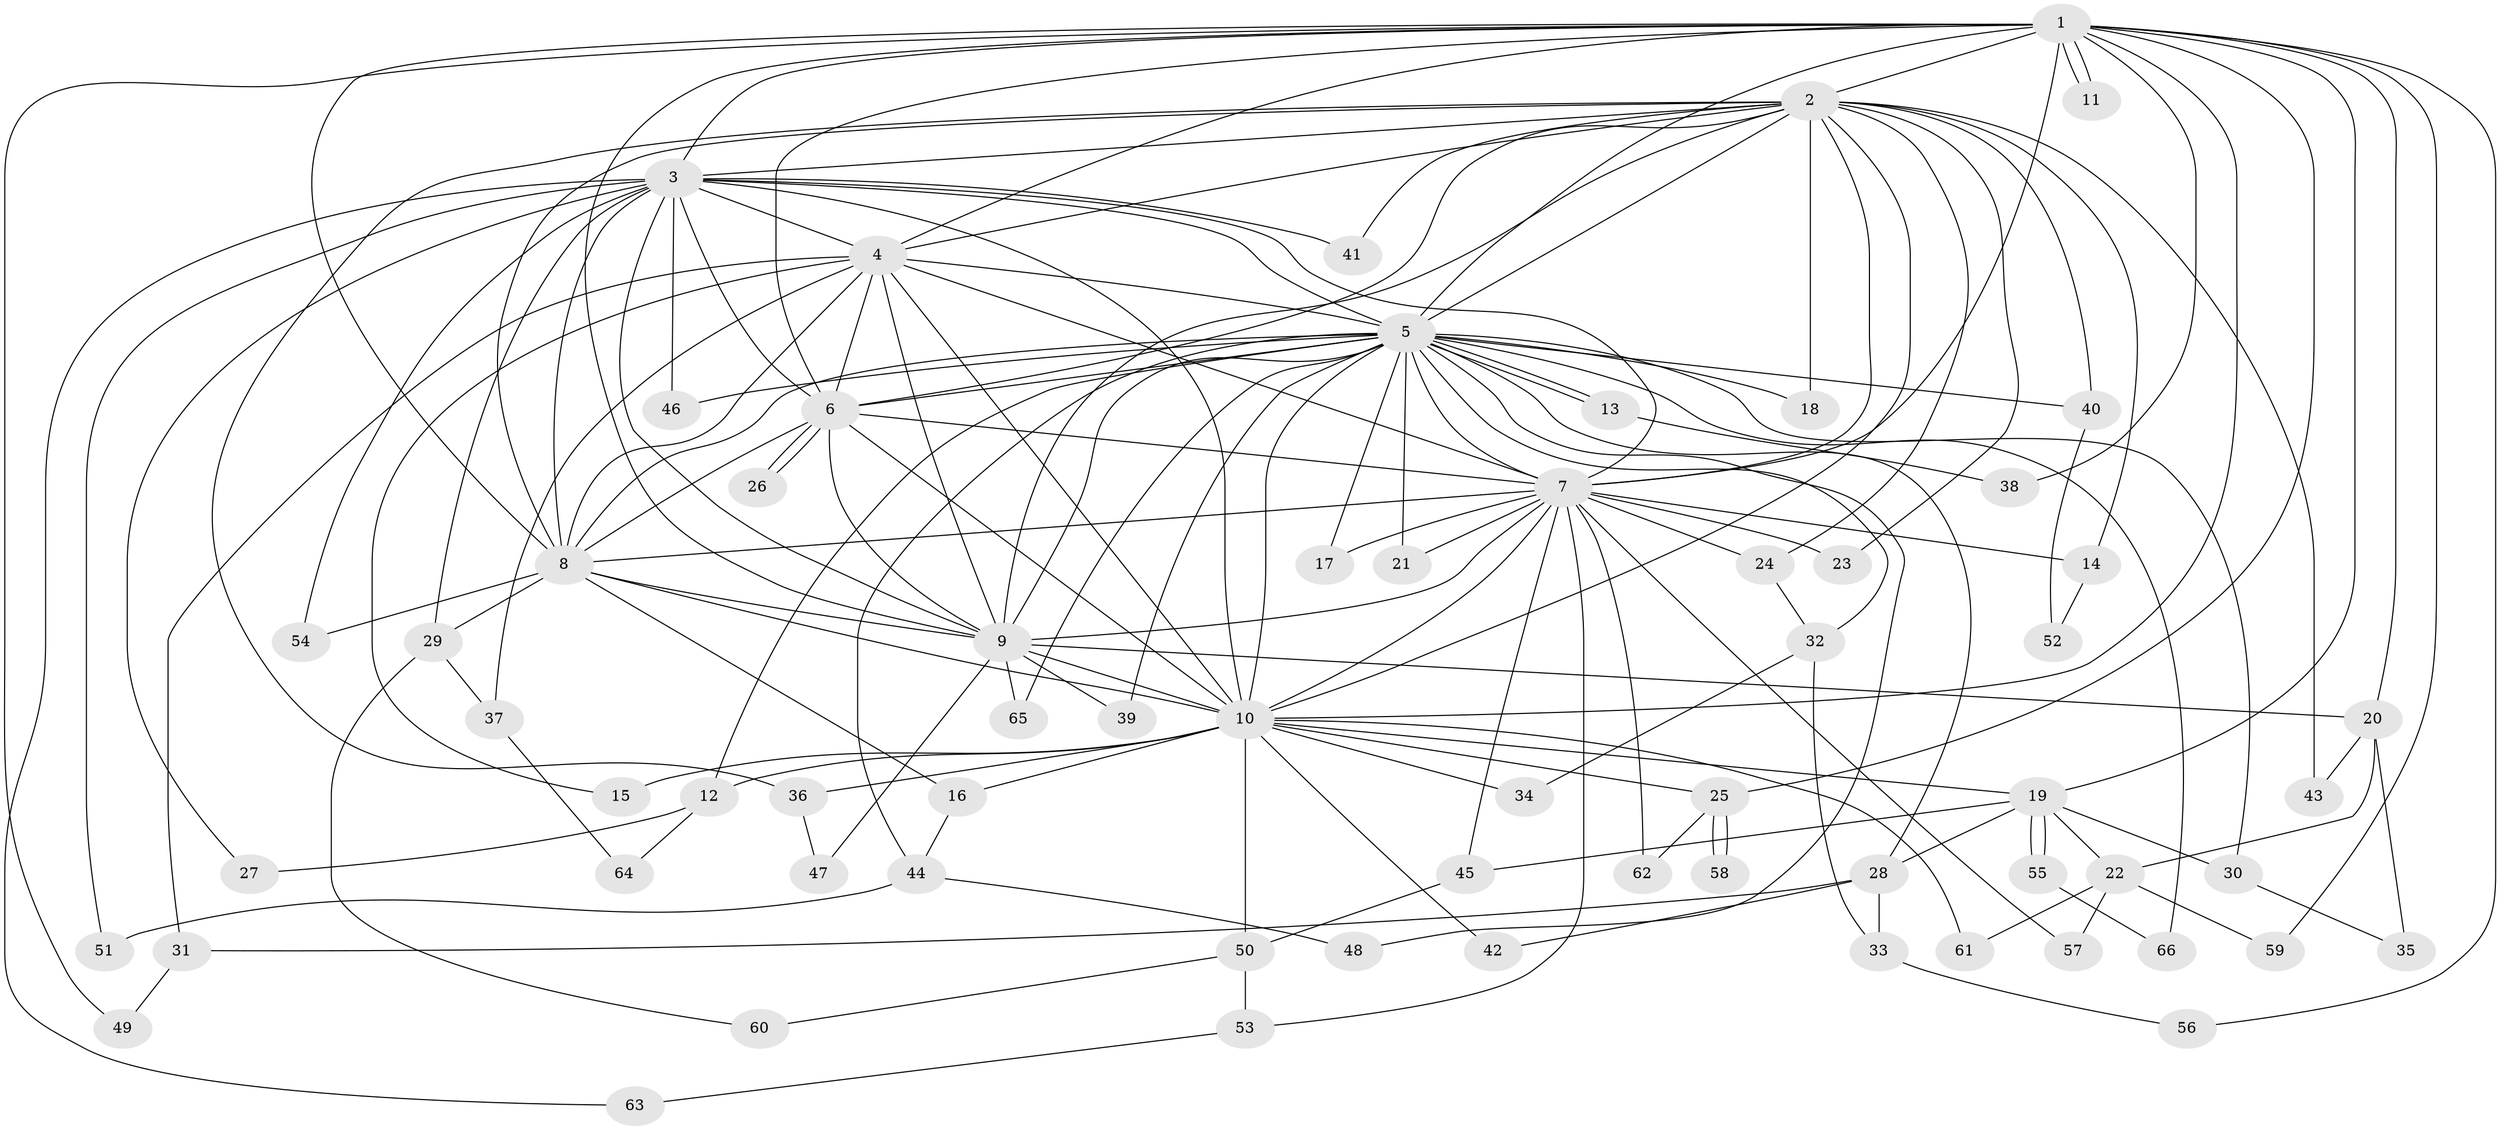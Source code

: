 // coarse degree distribution, {11: 0.038461538461538464, 21: 0.038461538461538464, 10: 0.07692307692307693, 6: 0.038461538461538464, 9: 0.038461538461538464, 2: 0.4230769230769231, 3: 0.07692307692307693, 4: 0.07692307692307693, 1: 0.19230769230769232}
// Generated by graph-tools (version 1.1) at 2025/17/03/04/25 18:17:23]
// undirected, 66 vertices, 157 edges
graph export_dot {
graph [start="1"]
  node [color=gray90,style=filled];
  1;
  2;
  3;
  4;
  5;
  6;
  7;
  8;
  9;
  10;
  11;
  12;
  13;
  14;
  15;
  16;
  17;
  18;
  19;
  20;
  21;
  22;
  23;
  24;
  25;
  26;
  27;
  28;
  29;
  30;
  31;
  32;
  33;
  34;
  35;
  36;
  37;
  38;
  39;
  40;
  41;
  42;
  43;
  44;
  45;
  46;
  47;
  48;
  49;
  50;
  51;
  52;
  53;
  54;
  55;
  56;
  57;
  58;
  59;
  60;
  61;
  62;
  63;
  64;
  65;
  66;
  1 -- 2;
  1 -- 3;
  1 -- 4;
  1 -- 5;
  1 -- 6;
  1 -- 7;
  1 -- 8;
  1 -- 9;
  1 -- 10;
  1 -- 11;
  1 -- 11;
  1 -- 19;
  1 -- 20;
  1 -- 25;
  1 -- 38;
  1 -- 49;
  1 -- 56;
  1 -- 59;
  2 -- 3;
  2 -- 4;
  2 -- 5;
  2 -- 6;
  2 -- 7;
  2 -- 8;
  2 -- 9;
  2 -- 10;
  2 -- 14;
  2 -- 18;
  2 -- 23;
  2 -- 24;
  2 -- 36;
  2 -- 40;
  2 -- 41;
  2 -- 43;
  3 -- 4;
  3 -- 5;
  3 -- 6;
  3 -- 7;
  3 -- 8;
  3 -- 9;
  3 -- 10;
  3 -- 27;
  3 -- 29;
  3 -- 41;
  3 -- 46;
  3 -- 51;
  3 -- 54;
  3 -- 63;
  4 -- 5;
  4 -- 6;
  4 -- 7;
  4 -- 8;
  4 -- 9;
  4 -- 10;
  4 -- 15;
  4 -- 31;
  4 -- 37;
  5 -- 6;
  5 -- 7;
  5 -- 8;
  5 -- 9;
  5 -- 10;
  5 -- 12;
  5 -- 13;
  5 -- 13;
  5 -- 17;
  5 -- 18;
  5 -- 21;
  5 -- 28;
  5 -- 30;
  5 -- 32;
  5 -- 39;
  5 -- 40;
  5 -- 44;
  5 -- 46;
  5 -- 48;
  5 -- 65;
  5 -- 66;
  6 -- 7;
  6 -- 8;
  6 -- 9;
  6 -- 10;
  6 -- 26;
  6 -- 26;
  7 -- 8;
  7 -- 9;
  7 -- 10;
  7 -- 14;
  7 -- 17;
  7 -- 21;
  7 -- 23;
  7 -- 24;
  7 -- 45;
  7 -- 53;
  7 -- 57;
  7 -- 62;
  8 -- 9;
  8 -- 10;
  8 -- 16;
  8 -- 29;
  8 -- 54;
  9 -- 10;
  9 -- 20;
  9 -- 39;
  9 -- 47;
  9 -- 65;
  10 -- 12;
  10 -- 15;
  10 -- 16;
  10 -- 19;
  10 -- 25;
  10 -- 34;
  10 -- 36;
  10 -- 42;
  10 -- 50;
  10 -- 61;
  12 -- 27;
  12 -- 64;
  13 -- 38;
  14 -- 52;
  16 -- 44;
  19 -- 22;
  19 -- 28;
  19 -- 30;
  19 -- 45;
  19 -- 55;
  19 -- 55;
  20 -- 22;
  20 -- 35;
  20 -- 43;
  22 -- 57;
  22 -- 59;
  22 -- 61;
  24 -- 32;
  25 -- 58;
  25 -- 58;
  25 -- 62;
  28 -- 31;
  28 -- 33;
  28 -- 42;
  29 -- 37;
  29 -- 60;
  30 -- 35;
  31 -- 49;
  32 -- 33;
  32 -- 34;
  33 -- 56;
  36 -- 47;
  37 -- 64;
  40 -- 52;
  44 -- 48;
  44 -- 51;
  45 -- 50;
  50 -- 53;
  50 -- 60;
  53 -- 63;
  55 -- 66;
}
